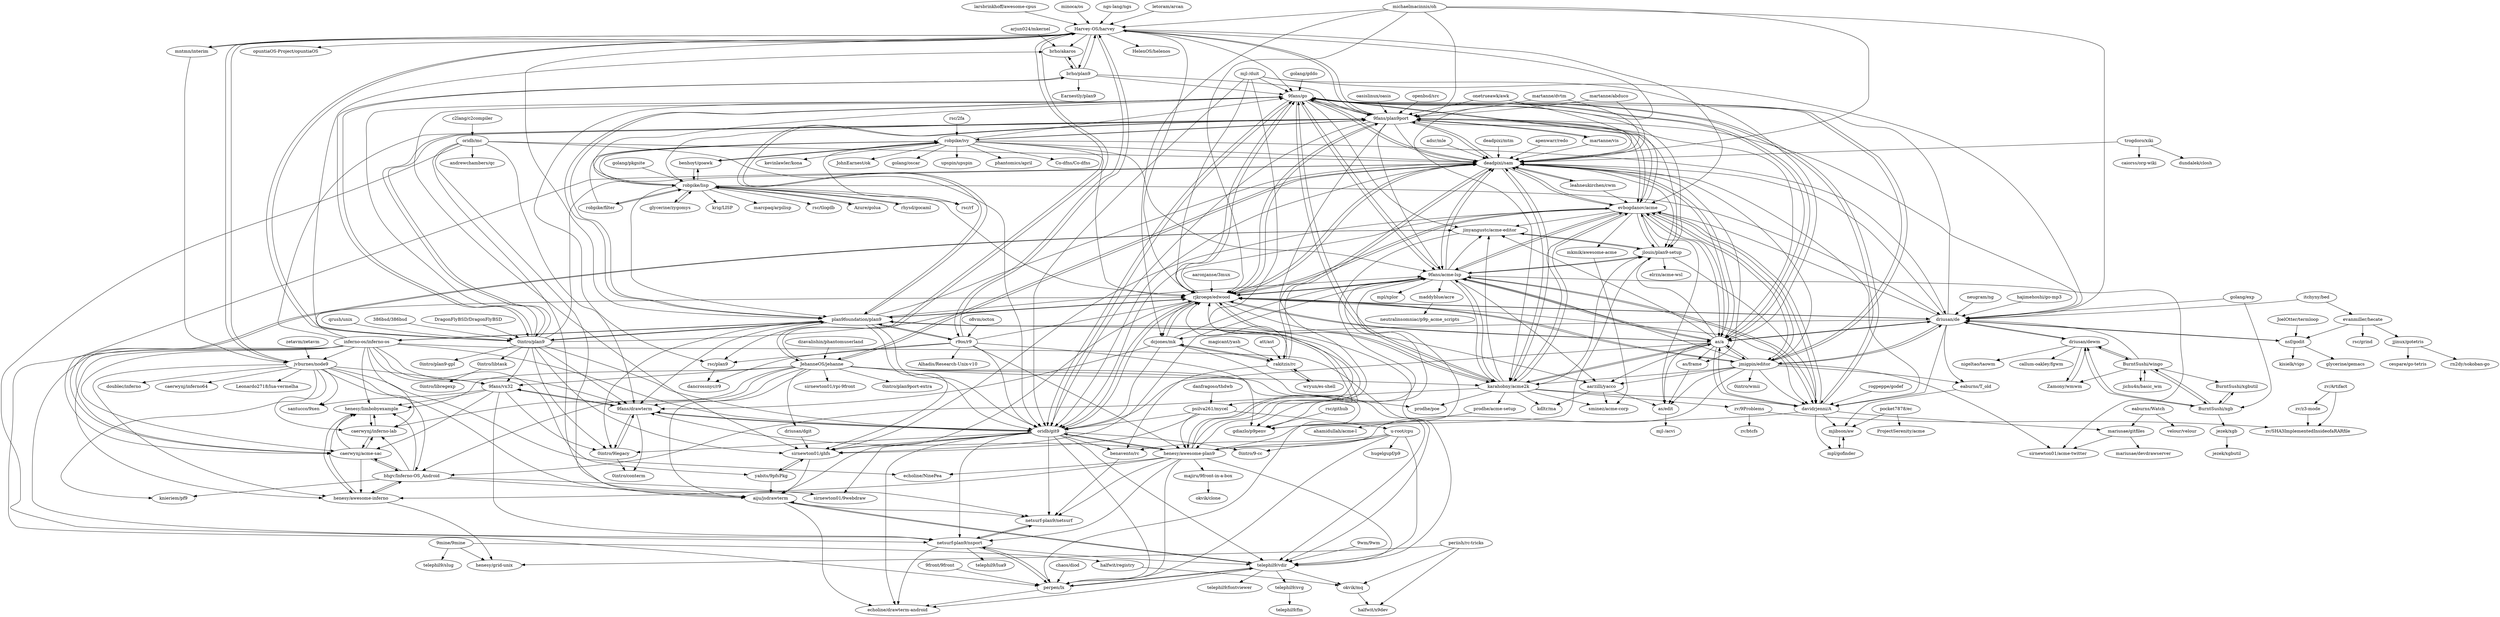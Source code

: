digraph G {
"ngs-lang/ngs" -> "Harvey-OS/harvey" ["e"=1]
"arjun024/mkernel" -> "brho/akaros" ["e"=1]
"brho/plan9" -> "0intro/plan9"
"brho/plan9" -> "brho/akaros"
"brho/plan9" -> "Earnestly/plan9"
"brho/plan9" -> "9fans/plan9port"
"brho/plan9" -> "9fans/go"
"brho/plan9" -> "Harvey-OS/harvey"
"michaelmacinnis/oh" -> "driusan/de" ["e"=1]
"michaelmacinnis/oh" -> "deadpixi/sam" ["e"=1]
"michaelmacinnis/oh" -> "Harvey-OS/harvey" ["e"=1]
"michaelmacinnis/oh" -> "rjkroege/edwood" ["e"=1]
"michaelmacinnis/oh" -> "dcjones/mk" ["e"=1]
"michaelmacinnis/oh" -> "9fans/plan9port" ["e"=1]
"rjkroege/edwood" -> "as/a"
"rjkroege/edwood" -> "9fans/acme-lsp"
"rjkroege/edwood" -> "9fans/go"
"rjkroege/edwood" -> "evbogdanov/acme"
"rjkroege/edwood" -> "deadpixi/sam"
"rjkroege/edwood" -> "jmigpin/editor"
"rjkroege/edwood" -> "9fans/plan9port"
"rjkroege/edwood" -> "oridb/git9"
"rjkroege/edwood" -> "karahobny/acme2k"
"rjkroege/edwood" -> "davidrjenni/A"
"rjkroege/edwood" -> "sirnewton01/ghfs"
"rjkroege/edwood" -> "dcjones/mk"
"rjkroege/edwood" -> "aarzilli/yacco"
"rjkroege/edwood" -> "driusan/de"
"rjkroege/edwood" -> "plan9foundation/plan9"
"benhoyt/goawk" -> "robpike/lisp" ["e"=1]
"benhoyt/goawk" -> "robpike/ivy" ["e"=1]
"rsc/2fa" -> "robpike/ivy" ["e"=1]
"henesy/limbobyexample" -> "caerwynj/inferno-lab"
"henesy/limbobyexample" -> "henesy/awesome-inferno"
"letoram/arcan" -> "Harvey-OS/harvey" ["e"=1]
"apenwarr/redo" -> "deadpixi/sam" ["e"=1]
"oridb/git9" -> "netsurf-plan9/netsurf"
"oridb/git9" -> "henesy/awesome-plan9"
"oridb/git9" -> "telephil9/vdir"
"oridb/git9" -> "9fans/drawterm"
"oridb/git9" -> "aiju/jsdrawterm"
"oridb/git9" -> "netsurf-plan9/nsport"
"oridb/git9" -> "perpen/lx"
"oridb/git9" -> "rjkroege/edwood"
"oridb/git9" -> "sirnewton01/9webdraw"
"oridb/git9" -> "sirnewton01/ghfs"
"oridb/git9" -> "0intro/9-cc"
"oridb/git9" -> "0intro/9legacy"
"oridb/git9" -> "9fans/go"
"oridb/git9" -> "echoline/drawterm-android"
"oridb/git9" -> "benavento/rc"
"danfragoso/thdwb" -> "psilva261/mycel" ["e"=1]
"mjl-/duit" -> "rjkroege/edwood" ["e"=1]
"mjl-/duit" -> "9fans/go" ["e"=1]
"mjl-/duit" -> "psilva261/mycel" ["e"=1]
"mjl-/duit" -> "driusan/de" ["e"=1]
"mjl-/duit" -> "as/a" ["e"=1]
"mjl-/duit" -> "oridb/git9" ["e"=1]
"aaronjanse/3mux" -> "rjkroege/edwood" ["e"=1]
"9fans/acme-lsp" -> "davidrjenni/A"
"9fans/acme-lsp" -> "9fans/go"
"9fans/acme-lsp" -> "rjkroege/edwood"
"9fans/acme-lsp" -> "maddyblue/acre"
"9fans/acme-lsp" -> "as/a"
"9fans/acme-lsp" -> "evbogdanov/acme"
"9fans/acme-lsp" -> "jlouis/plan9-setup"
"9fans/acme-lsp" -> "gdiazlo/p9penv"
"9fans/acme-lsp" -> "sirnewton01/ghfs"
"9fans/acme-lsp" -> "mpl/xplor"
"9fans/acme-lsp" -> "deadpixi/sam"
"9fans/acme-lsp" -> "sirnewton01/acme-twitter"
"9fans/acme-lsp" -> "karahobny/acme2k"
"9fans/acme-lsp" -> "jinyangustc/acme-editor"
"9fans/acme-lsp" -> "aarzilli/yacco"
"Azure/golua" -> "robpike/lisp" ["e"=1]
"jichu4n/basic_wm" -> "BurntSushi/wingo" ["e"=1]
"itchyny/bed" -> "driusan/de" ["e"=1]
"itchyny/bed" -> "evanmiller/hecate" ["e"=1]
"aarzilli/yacco" -> "as/edit"
"aarzilli/yacco" -> "sminez/acme-corp"
"aarzilli/yacco" -> "kdltr/ma"
"golang/gddo" -> "9fans/go" ["e"=1]
"rakitzis/rc" -> "wryun/es-shell" ["e"=1]
"rakitzis/rc" -> "deadpixi/sam"
"rakitzis/rc" -> "benavento/rc"
"rakitzis/rc" -> "dcjones/mk"
"rakitzis/rc" -> "rjkroege/edwood"
"eaburns/Watch" -> "velour/velour"
"eaburns/Watch" -> "mariusae/gitfiles"
"Zamony/wmwm" -> "driusan/dewm"
"chaos/diod" -> "perpen/lx" ["e"=1]
"mpl/gofinder" -> "mjibson/aw"
"karahobny/acme2k" -> "evbogdanov/acme"
"karahobny/acme2k" -> "deadpixi/sam"
"karahobny/acme2k" -> "9fans/acme-lsp"
"karahobny/acme2k" -> "rjkroege/edwood"
"karahobny/acme2k" -> "as/a"
"karahobny/acme2k" -> "sminez/acme-corp"
"karahobny/acme2k" -> "kdltr/ma"
"karahobny/acme2k" -> "9fans/go"
"karahobny/acme2k" -> "jinyangustc/acme-editor"
"karahobny/acme2k" -> "prodhe/poe"
"karahobny/acme2k" -> "bhgv/Inferno-OS_Android"
"karahobny/acme2k" -> "jlouis/plan9-setup"
"karahobny/acme2k" -> "prodhe/acme-setup"
"karahobny/acme2k" -> "davidrjenni/A"
"karahobny/acme2k" -> "zv/9Problems"
"henesy/awesome-plan9" -> "oridb/git9"
"henesy/awesome-plan9" -> "telephil9/vdir"
"henesy/awesome-plan9" -> "netsurf-plan9/nsport"
"henesy/awesome-plan9" -> "perpen/lx"
"henesy/awesome-plan9" -> "majiru/9front-in-a-box"
"henesy/awesome-plan9" -> "henesy/awesome-inferno"
"henesy/awesome-plan9" -> "9fans/drawterm"
"henesy/awesome-plan9" -> "plan9foundation/plan9"
"henesy/awesome-plan9" -> "netsurf-plan9/netsurf"
"henesy/awesome-plan9" -> "rjkroege/edwood"
"henesy/awesome-plan9" -> "echoline/NinePea"
"henesy/awesome-plan9" -> "9fans/acme-lsp"
"jezek/xgb" -> "jezek/xgbutil"
"mkmik/awesome-acme" -> "sminez/acme-corp"
"oridb/mc" -> "oridb/git9"
"oridb/mc" -> "andrewchambers/qc"
"oridb/mc" -> "netsurf-plan9/netsurf"
"oridb/mc" -> "9fans/drawterm"
"oridb/mc" -> "aiju/jsdrawterm"
"oridb/mc" -> "netsurf-plan9/nsport"
"oridb/mc" -> "deadpixi/sam"
"9front/9front" -> "perpen/lx"
"zv/Artifact" -> "zv/SHA3ImplementedInsideofaRARfile"
"zv/Artifact" -> "zv/z3-mode"
"benavento/rc" -> "netsurf-plan9/netsurf"
"bhgv/Inferno-OS_Android" -> "aiju/jsdrawterm"
"bhgv/Inferno-OS_Android" -> "caerwynj/acme-sac"
"bhgv/Inferno-OS_Android" -> "caerwynj/inferno-lab"
"bhgv/Inferno-OS_Android" -> "sirnewton01/9webdraw"
"bhgv/Inferno-OS_Android" -> "henesy/awesome-inferno"
"bhgv/Inferno-OS_Android" -> "henesy/limbobyexample"
"bhgv/Inferno-OS_Android" -> "knieriem/pf9"
"henesy/awesome-inferno" -> "henesy/limbobyexample"
"henesy/awesome-inferno" -> "henesy/grid-unix"
"henesy/awesome-inferno" -> "bhgv/Inferno-OS_Android"
"sirnewton01/ghfs" -> "aiju/jsdrawterm"
"sirnewton01/ghfs" -> "yabits/9pfsPkg"
"robpike/lisp" -> "robpike/ivy"
"robpike/lisp" -> "benhoyt/goawk" ["e"=1]
"robpike/lisp" -> "rhysd/gocaml" ["e"=1]
"robpike/lisp" -> "glycerine/zygomys" ["e"=1]
"robpike/lisp" -> "rsc/rf" ["e"=1]
"robpike/lisp" -> "Azure/golua" ["e"=1]
"robpike/lisp" -> "9fans/plan9port"
"robpike/lisp" -> "9fans/go"
"robpike/lisp" -> "plan9foundation/plan9"
"robpike/lisp" -> "rjkroege/edwood"
"robpike/lisp" -> "driusan/de"
"robpike/lisp" -> "krig/LISP" ["e"=1]
"robpike/lisp" -> "marcpaq/arpilisp" ["e"=1]
"robpike/lisp" -> "rsc/tlogdb"
"robpike/lisp" -> "robpike/filter" ["e"=1]
"robpike/filter" -> "robpike/lisp" ["e"=1]
"robpike/filter" -> "robpike/ivy" ["e"=1]
"golang/pkgsite" -> "robpike/lisp" ["e"=1]
"martanne/vis" -> "9fans/plan9port" ["e"=1]
"martanne/vis" -> "deadpixi/sam" ["e"=1]
"rsc/github" -> "gdiazlo/p9penv"
"trogdoro/xiki" -> "caiorss/org-wiki" ["e"=1]
"trogdoro/xiki" -> "deadpixi/sam"
"trogdoro/xiki" -> "dundalek/closh" ["e"=1]
"robpike/ivy" -> "9fans/go"
"robpike/ivy" -> "9fans/plan9port"
"robpike/ivy" -> "robpike/lisp"
"robpike/ivy" -> "rjkroege/edwood"
"robpike/ivy" -> "upspin/upspin" ["e"=1]
"robpike/ivy" -> "phantomics/april" ["e"=1]
"robpike/ivy" -> "Co-dfns/Co-dfns" ["e"=1]
"robpike/ivy" -> "kevinlawler/kona" ["e"=1]
"robpike/ivy" -> "JohnEarnest/ok" ["e"=1]
"robpike/ivy" -> "benhoyt/goawk" ["e"=1]
"robpike/ivy" -> "rsc/rf" ["e"=1]
"robpike/ivy" -> "9fans/acme-lsp"
"robpike/ivy" -> "deadpixi/sam"
"robpike/ivy" -> "driusan/de"
"robpike/ivy" -> "golang/oscar" ["e"=1]
"martanne/dvtm" -> "deadpixi/sam" ["e"=1]
"martanne/dvtm" -> "9fans/plan9port" ["e"=1]
"martanne/abduco" -> "9fans/plan9port" ["e"=1]
"martanne/abduco" -> "deadpixi/sam" ["e"=1]
"golang/exp" -> "driusan/de" ["e"=1]
"golang/exp" -> "BurntSushi/xgb" ["e"=1]
"u-root/cpu" -> "hugelgupf/p9" ["e"=1]
"u-root/cpu" -> "perpen/lx"
"u-root/cpu" -> "benavento/rc"
"u-root/cpu" -> "telephil9/vdir"
"u-root/cpu" -> "0intro/9-cc"
"u-root/cpu" -> "henesy/awesome-plan9"
"9fans/plan9port" -> "9fans/go"
"9fans/plan9port" -> "rjkroege/edwood"
"9fans/plan9port" -> "deadpixi/sam"
"9fans/plan9port" -> "evbogdanov/acme"
"9fans/plan9port" -> "9fans/acme-lsp"
"9fans/plan9port" -> "Harvey-OS/harvey"
"9fans/plan9port" -> "0intro/plan9"
"9fans/plan9port" -> "martanne/vis" ["e"=1]
"9fans/plan9port" -> "plan9foundation/plan9"
"9fans/plan9port" -> "karahobny/acme2k"
"9fans/plan9port" -> "henesy/awesome-plan9"
"9fans/plan9port" -> "as/a"
"9fans/plan9port" -> "jlouis/plan9-setup"
"9fans/plan9port" -> "oridb/git9"
"9fans/plan9port" -> "robpike/ivy"
"9fans/go" -> "9fans/acme-lsp"
"9fans/go" -> "rjkroege/edwood"
"9fans/go" -> "9fans/plan9port"
"9fans/go" -> "evbogdanov/acme"
"9fans/go" -> "davidrjenni/A"
"9fans/go" -> "oridb/git9"
"9fans/go" -> "sirnewton01/ghfs"
"9fans/go" -> "deadpixi/sam"
"9fans/go" -> "karahobny/acme2k"
"9fans/go" -> "jlouis/plan9-setup"
"9fans/go" -> "plan9foundation/plan9"
"9fans/go" -> "jinyangustc/acme-editor"
"9fans/go" -> "jmigpin/editor"
"9fans/go" -> "as/a"
"9fans/go" -> "rsc/plan9"
"0intro/libtask" -> "0intro/libregexp"
"eaburns/T_old" -> "mjibson/aw"
"adsr/mle" -> "deadpixi/sam" ["e"=1]
"0intro/plan9" -> "brho/plan9"
"0intro/plan9" -> "9fans/plan9port"
"0intro/plan9" -> "plan9foundation/plan9"
"0intro/plan9" -> "oridb/git9"
"0intro/plan9" -> "9fans/go"
"0intro/plan9" -> "9fans/drawterm"
"0intro/plan9" -> "0intro/9legacy"
"0intro/plan9" -> "Harvey-OS/harvey"
"0intro/plan9" -> "deadpixi/sam"
"0intro/plan9" -> "9fans/vx32"
"0intro/plan9" -> "0intro/plan9-gpl"
"0intro/plan9" -> "rjkroege/edwood"
"0intro/plan9" -> "brho/akaros"
"0intro/plan9" -> "0intro/libtask"
"0intro/plan9" -> "sirnewton01/ghfs"
"perpen/lx" -> "telephil9/vdir"
"perpen/lx" -> "netsurf-plan9/nsport"
"perpen/lx" -> "echoline/drawterm-android"
"mariusae/gitfiles" -> "mariusae/devdrawserver"
"mariusae/gitfiles" -> "sirnewton01/acme-twitter"
"maddyblue/acre" -> "neutralinsomniac/p9p_acme_scripts"
"telephil9/vdir" -> "echoline/drawterm-android"
"telephil9/vdir" -> "telephil9/fontviewer"
"telephil9/vdir" -> "telephil9/svg"
"telephil9/vdir" -> "aiju/jsdrawterm"
"telephil9/vdir" -> "perpen/lx"
"telephil9/vdir" -> "okvik/mq"
"netsurf-plan9/netsurf" -> "netsurf-plan9/nsport"
"9fans/vx32" -> "netsurf-plan9/nsport"
"9fans/vx32" -> "0intro/9legacy"
"9fans/vx32" -> "9fans/drawterm"
"9fans/vx32" -> "henesy/limbobyexample"
"9fans/vx32" -> "santucco/9xen"
"9fans/vx32" -> "caerwynj/acme-sac"
"9mine/9mine" -> "henesy/grid-unix"
"9mine/9mine" -> "halfwit/registry"
"9mine/9mine" -> "telephil9/slug"
"yabits/9pfsPkg" -> "sirnewton01/ghfs"
"yabits/9pfsPkg" -> "aiju/jsdrawterm"
"netsurf-plan9/nsport" -> "netsurf-plan9/netsurf"
"netsurf-plan9/nsport" -> "perpen/lx"
"netsurf-plan9/nsport" -> "echoline/drawterm-android"
"netsurf-plan9/nsport" -> "telephil9/vdir"
"netsurf-plan9/nsport" -> "telephil9/lua9"
"okvik/mq" -> "halfwit/x9dev"
"halfwit/registry" -> "okvik/mq"
"rogpeppe/godef" -> "davidrjenni/A" ["e"=1]
"JoelOtter/termloop" -> "nsf/godit" ["e"=1]
"o8vm/octox" -> "r9os/r9" ["e"=1]
"BurntSushi/wingo" -> "driusan/dewm"
"BurntSushi/wingo" -> "BurntSushi/xgb"
"BurntSushi/wingo" -> "Zamony/wmwm"
"BurntSushi/wingo" -> "BurntSushi/xgbutil"
"BurntSushi/wingo" -> "driusan/de"
"BurntSushi/wingo" -> "jichu4n/basic_wm" ["e"=1]
"Harvey-OS/harvey" -> "9fans/plan9port"
"Harvey-OS/harvey" -> "JehanneOS/jehanne"
"Harvey-OS/harvey" -> "rjkroege/edwood"
"Harvey-OS/harvey" -> "brho/akaros"
"Harvey-OS/harvey" -> "mntmn/interim" ["e"=1]
"Harvey-OS/harvey" -> "HelenOS/helenos" ["e"=1]
"Harvey-OS/harvey" -> "jvburnes/node9"
"Harvey-OS/harvey" -> "0intro/plan9"
"Harvey-OS/harvey" -> "plan9foundation/plan9"
"Harvey-OS/harvey" -> "brho/plan9"
"Harvey-OS/harvey" -> "evbogdanov/acme"
"Harvey-OS/harvey" -> "deadpixi/sam"
"Harvey-OS/harvey" -> "9fans/go"
"Harvey-OS/harvey" -> "opuntiaOS-Project/opuntiaOS" ["e"=1]
"Harvey-OS/harvey" -> "r9os/r9"
"evanmiller/hecate" -> "rsc/grind" ["e"=1]
"evanmiller/hecate" -> "nsf/godit"
"evanmiller/hecate" -> "jjinux/gotetris"
"BurntSushi/xgbutil" -> "BurntSushi/xgb"
"plan9foundation/plan9" -> "oridb/git9"
"plan9foundation/plan9" -> "9fans/go"
"plan9foundation/plan9" -> "0intro/plan9"
"plan9foundation/plan9" -> "rjkroege/edwood"
"plan9foundation/plan9" -> "henesy/awesome-plan9"
"plan9foundation/plan9" -> "9fans/plan9port"
"plan9foundation/plan9" -> "9fans/acme-lsp"
"plan9foundation/plan9" -> "9fans/drawterm"
"plan9foundation/plan9" -> "0intro/9legacy"
"plan9foundation/plan9" -> "inferno-os/inferno-os"
"plan9foundation/plan9" -> "deadpixi/sam"
"plan9foundation/plan9" -> "rsc/plan9"
"plan9foundation/plan9" -> "sirnewton01/ghfs"
"plan9foundation/plan9" -> "r9os/r9"
"plan9foundation/plan9" -> "telephil9/vdir"
"dzavalishin/phantomuserland" -> "JehanneOS/jehanne" ["e"=1]
"mntmn/interim" -> "Harvey-OS/harvey" ["e"=1]
"mntmn/interim" -> "jvburnes/node9" ["e"=1]
"jvburnes/node9" -> "bhgv/Inferno-OS_Android"
"jvburnes/node9" -> "9fans/vx32"
"jvburnes/node9" -> "caerwynj/inferno-lab"
"jvburnes/node9" -> "henesy/awesome-inferno"
"jvburnes/node9" -> "knieriem/pf9"
"jvburnes/node9" -> "doublec/inferno"
"jvburnes/node9" -> "caerwynj/inferno64"
"jvburnes/node9" -> "echoline/NinePea"
"jvburnes/node9" -> "aiju/jsdrawterm"
"jvburnes/node9" -> "Harvey-OS/harvey"
"jvburnes/node9" -> "Leonardo2718/lua-vermelha" ["e"=1]
"jvburnes/node9" -> "santucco/9xen"
"inferno-os/inferno-os" -> "plan9foundation/plan9"
"inferno-os/inferno-os" -> "caerwynj/inferno-lab"
"inferno-os/inferno-os" -> "9fans/drawterm"
"inferno-os/inferno-os" -> "9fans/plan9port"
"inferno-os/inferno-os" -> "henesy/awesome-inferno"
"inferno-os/inferno-os" -> "netsurf-plan9/nsport"
"inferno-os/inferno-os" -> "perpen/lx"
"inferno-os/inferno-os" -> "henesy/limbobyexample"
"inferno-os/inferno-os" -> "9fans/vx32"
"inferno-os/inferno-os" -> "caerwynj/acme-sac"
"inferno-os/inferno-os" -> "jvburnes/node9"
"inferno-os/inferno-os" -> "yabits/9pfsPkg"
"inferno-os/inferno-os" -> "telephil9/vdir"
"inferno-os/inferno-os" -> "oridb/git9"
"inferno-os/inferno-os" -> "rjkroege/edwood"
"jjinux/gotetris" -> "cespare/go-tetris"
"jjinux/gotetris" -> "rn2dy/sokoban-go"
"caerwynj/acme-sac" -> "caerwynj/inferno-lab"
"caerwynj/acme-sac" -> "jinyangustc/acme-editor"
"caerwynj/acme-sac" -> "bhgv/Inferno-OS_Android"
"caerwynj/acme-sac" -> "henesy/awesome-inferno"
"caerwynj/acme-sac" -> "henesy/limbobyexample"
"brho/akaros" -> "brho/plan9"
"psilva261/mycel" -> "u-root/cpu"
"psilva261/mycel" -> "henesy/awesome-plan9"
"psilva261/mycel" -> "sirnewton01/ghfs"
"psilva261/mycel" -> "oridb/git9"
"9fans/drawterm" -> "oridb/git9"
"9fans/drawterm" -> "0intro/9legacy"
"9fans/drawterm" -> "9fans/vx32"
"9fans/drawterm" -> "0intro/conterm"
"periish/rc-tricks" -> "halfwit/x9dev"
"periish/rc-tricks" -> "okvik/mq"
"periish/rc-tricks" -> "henesy/grid-unix"
"caerwynj/inferno-lab" -> "caerwynj/acme-sac"
"caerwynj/inferno-lab" -> "henesy/limbobyexample"
"telephil9/svg" -> "telephil9/fm"
"glycerine/zygomys" -> "robpike/lisp" ["e"=1]
"larsbrinkhoff/awesome-cpus" -> "Harvey-OS/harvey" ["e"=1]
"deadpixi/sam" -> "rjkroege/edwood"
"deadpixi/sam" -> "karahobny/acme2k"
"deadpixi/sam" -> "evbogdanov/acme"
"deadpixi/sam" -> "as/a"
"deadpixi/sam" -> "9fans/acme-lsp"
"deadpixi/sam" -> "9fans/plan9port"
"deadpixi/sam" -> "oridb/git9"
"deadpixi/sam" -> "rakitzis/rc"
"deadpixi/sam" -> "9fans/go"
"deadpixi/sam" -> "jlouis/plan9-setup"
"deadpixi/sam" -> "davidrjenni/A"
"deadpixi/sam" -> "JehanneOS/jehanne"
"deadpixi/sam" -> "leahneukirchen/cwm" ["e"=1]
"deadpixi/sam" -> "caerwynj/acme-sac"
"deadpixi/sam" -> "as/frame"
"BurntSushi/xgb" -> "BurntSushi/xgbutil"
"BurntSushi/xgb" -> "driusan/dewm"
"BurntSushi/xgb" -> "BurntSushi/wingo"
"BurntSushi/xgb" -> "jezek/xgb"
"JehanneOS/jehanne" -> "sirnewton01/rpi-9front"
"JehanneOS/jehanne" -> "9fans/vx32"
"JehanneOS/jehanne" -> "oridb/git9"
"JehanneOS/jehanne" -> "caerwynj/inferno-lab"
"JehanneOS/jehanne" -> "Harvey-OS/harvey"
"JehanneOS/jehanne" -> "deadpixi/sam"
"JehanneOS/jehanne" -> "perpen/lx"
"JehanneOS/jehanne" -> "bhgv/Inferno-OS_Android"
"JehanneOS/jehanne" -> "karahobny/acme2k"
"JehanneOS/jehanne" -> "telephil9/vdir"
"JehanneOS/jehanne" -> "aiju/jsdrawterm"
"JehanneOS/jehanne" -> "9fans/drawterm"
"JehanneOS/jehanne" -> "driusan/dgit"
"JehanneOS/jehanne" -> "henesy/limbobyexample"
"JehanneOS/jehanne" -> "0intro/plan9port-extra"
"0intro/9legacy" -> "0intro/conterm"
"0intro/9legacy" -> "9fans/drawterm"
"zv/z3-mode" -> "zv/SHA3ImplementedInsideofaRARfile"
"qrush/unix" -> "0intro/plan9" ["e"=1]
"nsf/godit" -> "driusan/de"
"nsf/godit" -> "kisielk/vigo"
"nsf/godit" -> "glycerine/gemacs"
"driusan/de" -> "driusan/dewm"
"driusan/de" -> "as/a"
"driusan/de" -> "rjkroege/edwood"
"driusan/de" -> "eaburns/T_old"
"driusan/de" -> "9fans/go"
"driusan/de" -> "nsf/godit"
"driusan/de" -> "jmigpin/editor"
"driusan/de" -> "evbogdanov/acme"
"driusan/de" -> "deadpixi/sam"
"driusan/de" -> "davidrjenni/A"
"driusan/de" -> "dcjones/mk"
"driusan/de" -> "9fans/plan9port"
"leahneukirchen/cwm" -> "deadpixi/sam" ["e"=1]
"leahneukirchen/cwm" -> "evbogdanov/acme" ["e"=1]
"mjibson/aw" -> "mpl/gofinder"
"wryun/es-shell" -> "rakitzis/rc" ["e"=1]
"driusan/dgit" -> "sirnewton01/ghfs"
"9wm/9wm" -> "telephil9/vdir"
"davidrjenni/A" -> "9fans/acme-lsp"
"davidrjenni/A" -> "mjibson/aw"
"davidrjenni/A" -> "mariusae/gitfiles"
"davidrjenni/A" -> "as/a"
"davidrjenni/A" -> "evbogdanov/acme"
"davidrjenni/A" -> "gdiazlo/p9penv"
"davidrjenni/A" -> "9fans/go"
"davidrjenni/A" -> "mpl/gofinder"
"jlouis/plan9-setup" -> "jinyangustc/acme-editor"
"jlouis/plan9-setup" -> "gdiazlo/p9penv"
"jlouis/plan9-setup" -> "9fans/acme-lsp"
"jlouis/plan9-setup" -> "evbogdanov/acme"
"jlouis/plan9-setup" -> "davidrjenni/A"
"jlouis/plan9-setup" -> "elrzn/acme-wsl"
"openbsd/src" -> "9fans/plan9port" ["e"=1]
"oasislinux/oasis" -> "9fans/plan9port" ["e"=1]
"r9os/r9" -> "plan9foundation/plan9"
"r9os/r9" -> "rjkroege/edwood"
"r9os/r9" -> "henesy/awesome-plan9"
"r9os/r9" -> "dancrossnyc/r9"
"r9os/r9" -> "Harvey-OS/harvey"
"r9os/r9" -> "oridb/git9"
"r9os/r9" -> "rsc/plan9"
"r9os/r9" -> "gdiazlo/p9penv"
"r9os/r9" -> "Alhadis/Research-Unix-v10"
"386bsd/386bsd" -> "0intro/plan9" ["e"=1]
"magicant/yash" -> "rakitzis/rc" ["e"=1]
"pocket7878/ec" -> "ProjectSerenity/acme"
"pocket7878/ec" -> "mjibson/aw"
"onetrueawk/awk" -> "9fans/plan9port" ["e"=1]
"onetrueawk/awk" -> "deadpixi/sam" ["e"=1]
"DragonFlyBSD/DragonFlyBSD" -> "0intro/plan9" ["e"=1]
"minoca/os" -> "Harvey-OS/harvey" ["e"=1]
"c2lang/c2compiler" -> "oridb/mc" ["e"=1]
"driusan/dewm" -> "driusan/de"
"driusan/dewm" -> "nigeltao/taowm"
"driusan/dewm" -> "Zamony/wmwm"
"driusan/dewm" -> "BurntSushi/xgb"
"driusan/dewm" -> "BurntSushi/wingo"
"driusan/dewm" -> "callum-oakley/fgwm"
"jmigpin/editor" -> "rjkroege/edwood"
"jmigpin/editor" -> "as/a"
"jmigpin/editor" -> "9fans/acme-lsp"
"jmigpin/editor" -> "9fans/go"
"jmigpin/editor" -> "evbogdanov/acme"
"jmigpin/editor" -> "aarzilli/yacco"
"jmigpin/editor" -> "davidrjenni/A"
"jmigpin/editor" -> "karahobny/acme2k"
"jmigpin/editor" -> "driusan/de"
"jmigpin/editor" -> "sirnewton01/acme-twitter"
"jmigpin/editor" -> "deadpixi/sam"
"jmigpin/editor" -> "eaburns/T_old"
"jmigpin/editor" -> "0intro/wmii"
"jmigpin/editor" -> "as/edit"
"jmigpin/editor" -> "henesy/awesome-plan9"
"majiru/9front-in-a-box" -> "okvik/clone"
"neugram/ng" -> "driusan/de" ["e"=1]
"zv/9Problems" -> "zv/SHA3ImplementedInsideofaRARfile"
"zv/9Problems" -> "zv/btcfs"
"as/frame" -> "as/edit"
"att/ast" -> "rakitzis/rc" ["e"=1]
"rhysd/gocaml" -> "robpike/lisp" ["e"=1]
"evbogdanov/acme" -> "rjkroege/edwood"
"evbogdanov/acme" -> "davidrjenni/A"
"evbogdanov/acme" -> "jinyangustc/acme-editor"
"evbogdanov/acme" -> "karahobny/acme2k"
"evbogdanov/acme" -> "as/a"
"evbogdanov/acme" -> "9fans/go"
"evbogdanov/acme" -> "9fans/acme-lsp"
"evbogdanov/acme" -> "deadpixi/sam"
"evbogdanov/acme" -> "jlouis/plan9-setup"
"evbogdanov/acme" -> "9fans/plan9port"
"evbogdanov/acme" -> "oridb/git9"
"evbogdanov/acme" -> "mkmik/awesome-acme"
"evbogdanov/acme" -> "sirnewton01/ghfs"
"evbogdanov/acme" -> "jmigpin/editor"
"evbogdanov/acme" -> "as/edit"
"zetavm/zetavm" -> "jvburnes/node9" ["e"=1]
"deadpixi/mtm" -> "deadpixi/sam" ["e"=1]
"dcjones/mk" -> "9fans/acme-lsp"
"dcjones/mk" -> "rjkroege/edwood"
"dcjones/mk" -> "9fans/drawterm"
"dcjones/mk" -> "rakitzis/rc"
"dcjones/mk" -> "oridb/git9"
"dcjones/mk" -> "prodhe/poe"
"prodhe/acme-setup" -> "ahamidullah/acme-l"
"hajimehoshi/go-mp3" -> "driusan/de" ["e"=1]
"as/a" -> "rjkroege/edwood"
"as/a" -> "davidrjenni/A"
"as/a" -> "9fans/acme-lsp"
"as/a" -> "evbogdanov/acme"
"as/a" -> "deadpixi/sam"
"as/a" -> "as/frame"
"as/a" -> "jmigpin/editor"
"as/a" -> "karahobny/acme2k"
"as/a" -> "aarzilli/yacco"
"as/a" -> "driusan/de"
"as/a" -> "as/edit"
"as/a" -> "9fans/go"
"as/a" -> "jinyangustc/acme-editor"
"as/a" -> "oridb/git9"
"as/a" -> "jlouis/plan9-setup"
"jinyangustc/acme-editor" -> "caerwynj/acme-sac"
"jinyangustc/acme-editor" -> "gdiazlo/p9penv"
"jinyangustc/acme-editor" -> "jlouis/plan9-setup"
"aiju/jsdrawterm" -> "echoline/drawterm-android"
"aiju/jsdrawterm" -> "telephil9/vdir"
"aiju/jsdrawterm" -> "netsurf-plan9/netsurf"
"as/edit" -> "mjl-/acvi"
"rsc/plan9" -> "dancrossnyc/r9"
"ngs-lang/ngs" ["l"="-11.901,-3.32", "c"=964]
"Harvey-OS/harvey" ["l"="-11.179,-3.225"]
"arjun024/mkernel" ["l"="-23.697,-23.208", "c"=349]
"brho/akaros" ["l"="-11.221,-3.258"]
"brho/plan9" ["l"="-11.191,-3.264"]
"0intro/plan9" ["l"="-11.166,-3.243"]
"Earnestly/plan9" ["l"="-11.235,-3.294"]
"9fans/plan9port" ["l"="-11.126,-3.25"]
"9fans/go" ["l"="-11.115,-3.233"]
"michaelmacinnis/oh" ["l"="-11.949,-3.288", "c"=964]
"driusan/de" ["l"="-11.051,-3.261"]
"deadpixi/sam" ["l"="-11.123,-3.219"]
"rjkroege/edwood" ["l"="-11.102,-3.23"]
"dcjones/mk" ["l"="-11.086,-3.246"]
"as/a" ["l"="-11.084,-3.225"]
"9fans/acme-lsp" ["l"="-11.106,-3.215"]
"evbogdanov/acme" ["l"="-11.091,-3.209"]
"jmigpin/editor" ["l"="-11.068,-3.213"]
"oridb/git9" ["l"="-11.132,-3.189"]
"karahobny/acme2k" ["l"="-11.089,-3.191"]
"davidrjenni/A" ["l"="-11.101,-3.202"]
"sirnewton01/ghfs" ["l"="-11.12,-3.178"]
"aarzilli/yacco" ["l"="-11.067,-3.193"]
"plan9foundation/plan9" ["l"="-11.146,-3.222"]
"benhoyt/goawk" ["l"="4.234,-8.401", "c"=0]
"robpike/lisp" ["l"="-11.098,-3.304"]
"robpike/ivy" ["l"="-11.085,-3.277"]
"rsc/2fa" ["l"="4.173,-8.355", "c"=0]
"henesy/limbobyexample" ["l"="-11.193,-3.148"]
"caerwynj/inferno-lab" ["l"="-11.18,-3.151"]
"henesy/awesome-inferno" ["l"="-11.188,-3.131"]
"letoram/arcan" ["l"="-11.85,-3.237", "c"=964]
"apenwarr/redo" ["l"="-11.772,-3.237", "c"=964]
"netsurf-plan9/netsurf" ["l"="-11.137,-3.158"]
"henesy/awesome-plan9" ["l"="-11.142,-3.176"]
"telephil9/vdir" ["l"="-11.149,-3.127"]
"9fans/drawterm" ["l"="-11.164,-3.2"]
"aiju/jsdrawterm" ["l"="-11.16,-3.147"]
"netsurf-plan9/nsport" ["l"="-11.15,-3.147"]
"perpen/lx" ["l"="-11.135,-3.135"]
"sirnewton01/9webdraw" ["l"="-11.16,-3.123"]
"0intro/9-cc" ["l"="-11.085,-3.128"]
"0intro/9legacy" ["l"="-11.186,-3.203"]
"echoline/drawterm-android" ["l"="-11.135,-3.147"]
"benavento/rc" ["l"="-11.096,-3.165"]
"danfragoso/thdwb" ["l"="-12.91,-6.484", "c"=86]
"psilva261/mycel" ["l"="-11.099,-3.141"]
"mjl-/duit" ["l"="3.501,-5.418", "c"=255]
"aaronjanse/3mux" ["l"="-14.667,-11.469", "c"=1047]
"maddyblue/acre" ["l"="-11.122,-3.29"]
"jlouis/plan9-setup" ["l"="-11.12,-3.205"]
"gdiazlo/p9penv" ["l"="-11.142,-3.196"]
"mpl/xplor" ["l"="-11.075,-3.172"]
"sirnewton01/acme-twitter" ["l"="-11.136,-3.209"]
"jinyangustc/acme-editor" ["l"="-11.112,-3.188"]
"Azure/golua" ["l"="4.201,-8.312", "c"=0]
"jichu4n/basic_wm" ["l"="-14.353,-4.005", "c"=71]
"BurntSushi/wingo" ["l"="-11,-3.362"]
"itchyny/bed" ["l"="6.203,-39.671", "c"=154]
"evanmiller/hecate" ["l"="-10.86,-3.278"]
"as/edit" ["l"="-11.045,-3.199"]
"sminez/acme-corp" ["l"="-11.048,-3.168"]
"kdltr/ma" ["l"="-11.061,-3.161"]
"golang/gddo" ["l"="3.597,-8.285", "c"=0]
"rakitzis/rc" ["l"="-11.067,-3.237"]
"wryun/es-shell" ["l"="-11.851,-3.332", "c"=964]
"eaburns/Watch" ["l"="-11.283,-3.236"]
"velour/velour" ["l"="-11.315,-3.241"]
"mariusae/gitfiles" ["l"="-11.207,-3.219"]
"Zamony/wmwm" ["l"="-10.97,-3.346"]
"driusan/dewm" ["l"="-10.996,-3.332"]
"chaos/diod" ["l"="-53.779,9.785", "c"=19]
"mpl/gofinder" ["l"="-11.057,-3.181"]
"mjibson/aw" ["l"="-11.038,-3.183"]
"prodhe/poe" ["l"="-11.042,-3.232"]
"bhgv/Inferno-OS_Android" ["l"="-11.173,-3.138"]
"prodhe/acme-setup" ["l"="-11.055,-3.144"]
"zv/9Problems" ["l"="-10.997,-3.151"]
"majiru/9front-in-a-box" ["l"="-11.224,-3.189"]
"echoline/NinePea" ["l"="-11.205,-3.14"]
"jezek/xgb" ["l"="-10.942,-3.427"]
"jezek/xgbutil" ["l"="-10.928,-3.448"]
"mkmik/awesome-acme" ["l"="-11.031,-3.169"]
"oridb/mc" ["l"="-11.188,-3.166"]
"andrewchambers/qc" ["l"="-11.238,-3.138"]
"9front/9front" ["l"="-11.112,-3.083"]
"zv/Artifact" ["l"="-10.929,-3.113"]
"zv/SHA3ImplementedInsideofaRARfile" ["l"="-10.957,-3.123"]
"zv/z3-mode" ["l"="-10.943,-3.101"]
"caerwynj/acme-sac" ["l"="-11.153,-3.161"]
"knieriem/pf9" ["l"="-11.217,-3.127"]
"henesy/grid-unix" ["l"="-11.22,-3.076"]
"yabits/9pfsPkg" ["l"="-11.123,-3.154"]
"rhysd/gocaml" ["l"="-21.958,-19.334", "c"=392]
"glycerine/zygomys" ["l"="4.28,-8.264", "c"=0]
"rsc/rf" ["l"="4.397,-8.535", "c"=0]
"krig/LISP" ["l"="-23.774,-21.66", "c"=182]
"marcpaq/arpilisp" ["l"="-23.86,-21.523", "c"=182]
"rsc/tlogdb" ["l"="-11.098,-3.363"]
"robpike/filter" ["l"="4.008,-8.118", "c"=0]
"golang/pkgsite" ["l"="4.097,-8.623", "c"=0]
"martanne/vis" ["l"="-11.787,-3.378", "c"=964]
"rsc/github" ["l"="-11.177,-3.106"]
"trogdoro/xiki" ["l"="-11.208,-3.345"]
"caiorss/org-wiki" ["l"="-16.375,-11.977", "c"=16]
"dundalek/closh" ["l"="-23.883,-20.327", "c"=75]
"upspin/upspin" ["l"="4.038,-8.472", "c"=0]
"phantomics/april" ["l"="-23.95,-21.538", "c"=182]
"Co-dfns/Co-dfns" ["l"="-22.324,-21.329", "c"=474]
"kevinlawler/kona" ["l"="-22.319,-21.301", "c"=474]
"JohnEarnest/ok" ["l"="-22.299,-21.287", "c"=474]
"golang/oscar" ["l"="4.937,-8.415", "c"=0]
"martanne/dvtm" ["l"="-11.753,-3.412", "c"=964]
"martanne/abduco" ["l"="-11.742,-3.363", "c"=964]
"golang/exp" ["l"="3.686,-8.292", "c"=0]
"BurntSushi/xgb" ["l"="-10.973,-3.384"]
"u-root/cpu" ["l"="-11.108,-3.117"]
"hugelgupf/p9" ["l"="-53.471,9.648", "c"=19]
"rsc/plan9" ["l"="-11.147,-3.283"]
"0intro/libtask" ["l"="-11.179,-3.319"]
"0intro/libregexp" ["l"="-11.174,-3.356"]
"eaburns/T_old" ["l"="-11.023,-3.222"]
"adsr/mle" ["l"="-11.705,-3.498", "c"=964]
"9fans/vx32" ["l"="-11.191,-3.185"]
"0intro/plan9-gpl" ["l"="-11.205,-3.285"]
"mariusae/devdrawserver" ["l"="-11.248,-3.227"]
"neutralinsomniac/p9p_acme_scripts" ["l"="-11.129,-3.325"]
"telephil9/fontviewer" ["l"="-11.142,-3.087"]
"telephil9/svg" ["l"="-11.16,-3.07"]
"okvik/mq" ["l"="-11.191,-3.067"]
"santucco/9xen" ["l"="-11.232,-3.175"]
"9mine/9mine" ["l"="-11.244,-3.039"]
"halfwit/registry" ["l"="-11.22,-3.042"]
"telephil9/slug" ["l"="-11.264,-3.018"]
"telephil9/lua9" ["l"="-11.154,-3.1"]
"halfwit/x9dev" ["l"="-11.198,-3.042"]
"rogpeppe/godef" ["l"="3.79,-8.125", "c"=0]
"JoelOtter/termloop" ["l"="4.938,-5.507", "c"=784]
"nsf/godit" ["l"="-10.955,-3.267"]
"o8vm/octox" ["l"="4.528,-39.893", "c"=1133]
"r9os/r9" ["l"="-11.157,-3.261"]
"BurntSushi/xgbutil" ["l"="-10.987,-3.408"]
"JehanneOS/jehanne" ["l"="-11.166,-3.165"]
"mntmn/interim" ["l"="-23.829,-21.498", "c"=182]
"HelenOS/helenos" ["l"="-23.789,-23.175", "c"=349]
"jvburnes/node9" ["l"="-11.217,-3.159"]
"opuntiaOS-Project/opuntiaOS" ["l"="-23.799,-23.206", "c"=349]
"rsc/grind" ["l"="4.071,-8.121", "c"=0]
"jjinux/gotetris" ["l"="-10.803,-3.285"]
"inferno-os/inferno-os" ["l"="-11.162,-3.181"]
"dzavalishin/phantomuserland" ["l"="-23.833,-23.11", "c"=349]
"doublec/inferno" ["l"="-11.261,-3.137"]
"caerwynj/inferno64" ["l"="-11.264,-3.157"]
"Leonardo2718/lua-vermelha" ["l"="-21.434,-22.745", "c"=390]
"cespare/go-tetris" ["l"="-10.777,-3.274"]
"rn2dy/sokoban-go" ["l"="-10.775,-3.302"]
"0intro/conterm" ["l"="-11.21,-3.203"]
"periish/rc-tricks" ["l"="-11.211,-3.055"]
"telephil9/fm" ["l"="-11.166,-3.036"]
"larsbrinkhoff/awesome-cpus" ["l"="-20.103,-45.941", "c"=1151]
"leahneukirchen/cwm" ["l"="-14.457,-3.917", "c"=71]
"as/frame" ["l"="-11.048,-3.216"]
"sirnewton01/rpi-9front" ["l"="-11.208,-3.11"]
"driusan/dgit" ["l"="-11.132,-3.117"]
"0intro/plan9port-extra" ["l"="-11.21,-3.178"]
"qrush/unix" ["l"="-23.869,-23.086", "c"=349]
"kisielk/vigo" ["l"="-10.921,-3.284"]
"glycerine/gemacs" ["l"="-10.913,-3.247"]
"9wm/9wm" ["l"="-11.133,-3.052"]
"elrzn/acme-wsl" ["l"="-11.2,-3.234"]
"openbsd/src" ["l"="-25.182,-23.643", "c"=745]
"oasislinux/oasis" ["l"="-11.722,-3.25", "c"=964]
"dancrossnyc/r9" ["l"="-11.159,-3.308"]
"Alhadis/Research-Unix-v10" ["l"="-11.186,-3.3"]
"386bsd/386bsd" ["l"="-25.145,-23.56", "c"=745]
"magicant/yash" ["l"="-11.692,-3.328", "c"=964]
"pocket7878/ec" ["l"="-11.01,-3.137"]
"ProjectSerenity/acme" ["l"="-10.991,-3.113"]
"onetrueawk/awk" ["l"="-11.667,-3.321", "c"=964]
"DragonFlyBSD/DragonFlyBSD" ["l"="-25.167,-23.565", "c"=745]
"minoca/os" ["l"="-23.726,-23.169", "c"=349]
"c2lang/c2compiler" ["l"="-22.575,-21.846", "c"=474]
"nigeltao/taowm" ["l"="-10.943,-3.339"]
"callum-oakley/fgwm" ["l"="-11.023,-3.348"]
"0intro/wmii" ["l"="-10.997,-3.209"]
"okvik/clone" ["l"="-11.258,-3.191"]
"neugram/ng" ["l"="4.27,-8.243", "c"=0]
"zv/btcfs" ["l"="-10.97,-3.144"]
"att/ast" ["l"="-11.705,-3.368", "c"=964]
"zetavm/zetavm" ["l"="-0.723,9.226", "c"=320]
"deadpixi/mtm" ["l"="-11.715,-3.402", "c"=964]
"ahamidullah/acme-l" ["l"="-11.038,-3.12"]
"hajimehoshi/go-mp3" ["l"="3.403,-5.33", "c"=255]
"mjl-/acvi" ["l"="-11.011,-3.188"]
}
